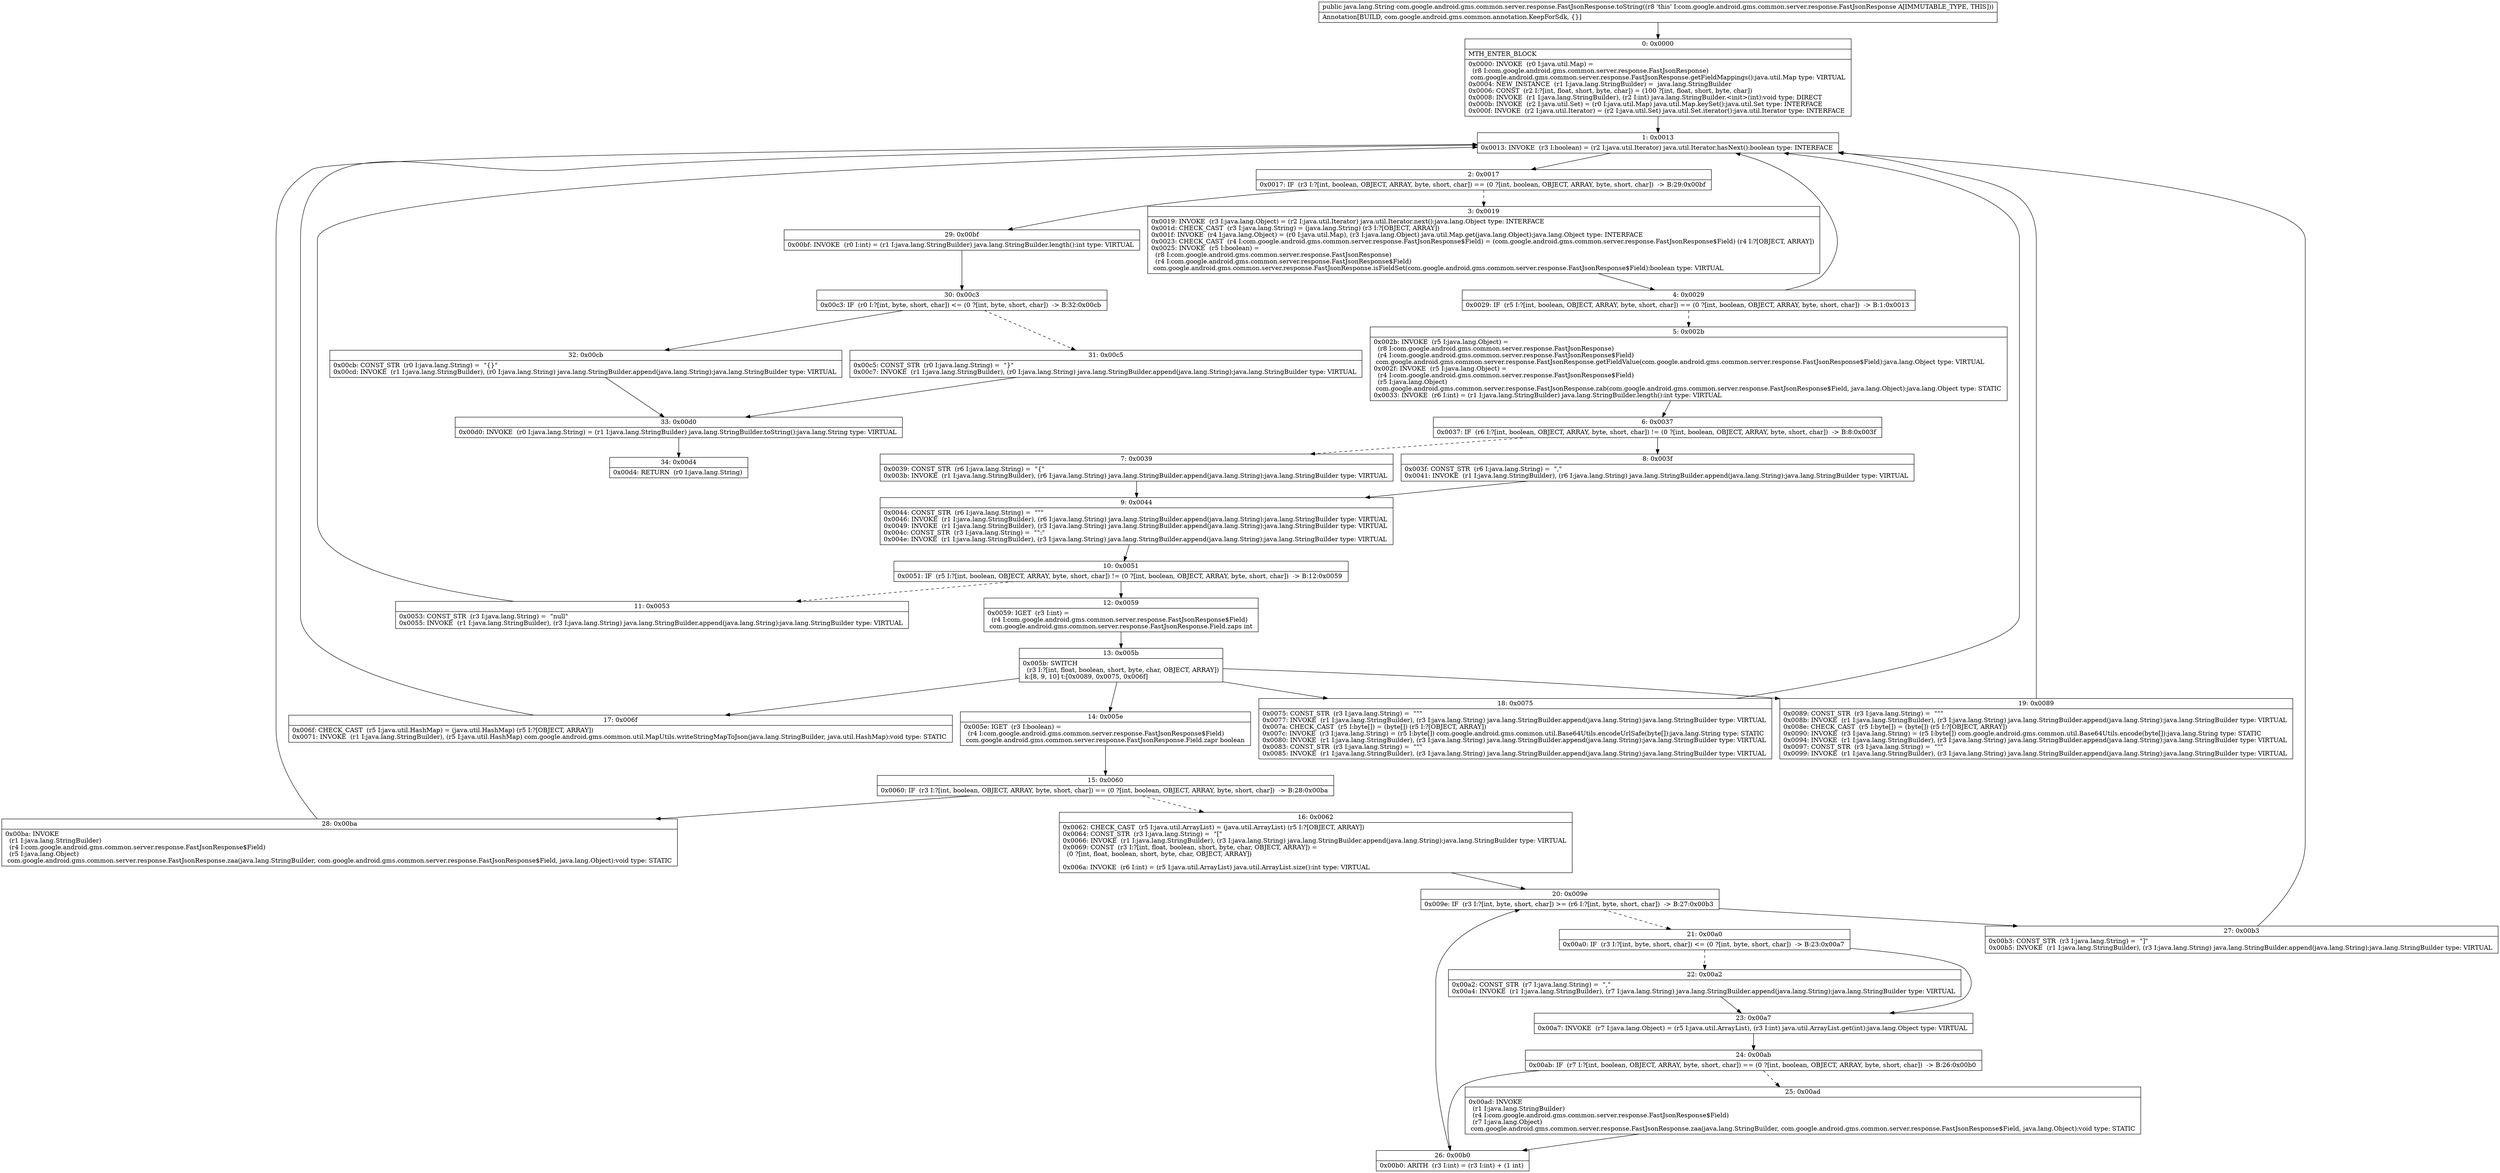 digraph "CFG forcom.google.android.gms.common.server.response.FastJsonResponse.toString()Ljava\/lang\/String;" {
Node_0 [shape=record,label="{0\:\ 0x0000|MTH_ENTER_BLOCK\l|0x0000: INVOKE  (r0 I:java.util.Map) = \l  (r8 I:com.google.android.gms.common.server.response.FastJsonResponse)\l com.google.android.gms.common.server.response.FastJsonResponse.getFieldMappings():java.util.Map type: VIRTUAL \l0x0004: NEW_INSTANCE  (r1 I:java.lang.StringBuilder) =  java.lang.StringBuilder \l0x0006: CONST  (r2 I:?[int, float, short, byte, char]) = (100 ?[int, float, short, byte, char]) \l0x0008: INVOKE  (r1 I:java.lang.StringBuilder), (r2 I:int) java.lang.StringBuilder.\<init\>(int):void type: DIRECT \l0x000b: INVOKE  (r2 I:java.util.Set) = (r0 I:java.util.Map) java.util.Map.keySet():java.util.Set type: INTERFACE \l0x000f: INVOKE  (r2 I:java.util.Iterator) = (r2 I:java.util.Set) java.util.Set.iterator():java.util.Iterator type: INTERFACE \l}"];
Node_1 [shape=record,label="{1\:\ 0x0013|0x0013: INVOKE  (r3 I:boolean) = (r2 I:java.util.Iterator) java.util.Iterator.hasNext():boolean type: INTERFACE \l}"];
Node_2 [shape=record,label="{2\:\ 0x0017|0x0017: IF  (r3 I:?[int, boolean, OBJECT, ARRAY, byte, short, char]) == (0 ?[int, boolean, OBJECT, ARRAY, byte, short, char])  \-\> B:29:0x00bf \l}"];
Node_3 [shape=record,label="{3\:\ 0x0019|0x0019: INVOKE  (r3 I:java.lang.Object) = (r2 I:java.util.Iterator) java.util.Iterator.next():java.lang.Object type: INTERFACE \l0x001d: CHECK_CAST  (r3 I:java.lang.String) = (java.lang.String) (r3 I:?[OBJECT, ARRAY]) \l0x001f: INVOKE  (r4 I:java.lang.Object) = (r0 I:java.util.Map), (r3 I:java.lang.Object) java.util.Map.get(java.lang.Object):java.lang.Object type: INTERFACE \l0x0023: CHECK_CAST  (r4 I:com.google.android.gms.common.server.response.FastJsonResponse$Field) = (com.google.android.gms.common.server.response.FastJsonResponse$Field) (r4 I:?[OBJECT, ARRAY]) \l0x0025: INVOKE  (r5 I:boolean) = \l  (r8 I:com.google.android.gms.common.server.response.FastJsonResponse)\l  (r4 I:com.google.android.gms.common.server.response.FastJsonResponse$Field)\l com.google.android.gms.common.server.response.FastJsonResponse.isFieldSet(com.google.android.gms.common.server.response.FastJsonResponse$Field):boolean type: VIRTUAL \l}"];
Node_4 [shape=record,label="{4\:\ 0x0029|0x0029: IF  (r5 I:?[int, boolean, OBJECT, ARRAY, byte, short, char]) == (0 ?[int, boolean, OBJECT, ARRAY, byte, short, char])  \-\> B:1:0x0013 \l}"];
Node_5 [shape=record,label="{5\:\ 0x002b|0x002b: INVOKE  (r5 I:java.lang.Object) = \l  (r8 I:com.google.android.gms.common.server.response.FastJsonResponse)\l  (r4 I:com.google.android.gms.common.server.response.FastJsonResponse$Field)\l com.google.android.gms.common.server.response.FastJsonResponse.getFieldValue(com.google.android.gms.common.server.response.FastJsonResponse$Field):java.lang.Object type: VIRTUAL \l0x002f: INVOKE  (r5 I:java.lang.Object) = \l  (r4 I:com.google.android.gms.common.server.response.FastJsonResponse$Field)\l  (r5 I:java.lang.Object)\l com.google.android.gms.common.server.response.FastJsonResponse.zab(com.google.android.gms.common.server.response.FastJsonResponse$Field, java.lang.Object):java.lang.Object type: STATIC \l0x0033: INVOKE  (r6 I:int) = (r1 I:java.lang.StringBuilder) java.lang.StringBuilder.length():int type: VIRTUAL \l}"];
Node_6 [shape=record,label="{6\:\ 0x0037|0x0037: IF  (r6 I:?[int, boolean, OBJECT, ARRAY, byte, short, char]) != (0 ?[int, boolean, OBJECT, ARRAY, byte, short, char])  \-\> B:8:0x003f \l}"];
Node_7 [shape=record,label="{7\:\ 0x0039|0x0039: CONST_STR  (r6 I:java.lang.String) =  \"\{\" \l0x003b: INVOKE  (r1 I:java.lang.StringBuilder), (r6 I:java.lang.String) java.lang.StringBuilder.append(java.lang.String):java.lang.StringBuilder type: VIRTUAL \l}"];
Node_8 [shape=record,label="{8\:\ 0x003f|0x003f: CONST_STR  (r6 I:java.lang.String) =  \",\" \l0x0041: INVOKE  (r1 I:java.lang.StringBuilder), (r6 I:java.lang.String) java.lang.StringBuilder.append(java.lang.String):java.lang.StringBuilder type: VIRTUAL \l}"];
Node_9 [shape=record,label="{9\:\ 0x0044|0x0044: CONST_STR  (r6 I:java.lang.String) =  \"\"\" \l0x0046: INVOKE  (r1 I:java.lang.StringBuilder), (r6 I:java.lang.String) java.lang.StringBuilder.append(java.lang.String):java.lang.StringBuilder type: VIRTUAL \l0x0049: INVOKE  (r1 I:java.lang.StringBuilder), (r3 I:java.lang.String) java.lang.StringBuilder.append(java.lang.String):java.lang.StringBuilder type: VIRTUAL \l0x004c: CONST_STR  (r3 I:java.lang.String) =  \"\":\" \l0x004e: INVOKE  (r1 I:java.lang.StringBuilder), (r3 I:java.lang.String) java.lang.StringBuilder.append(java.lang.String):java.lang.StringBuilder type: VIRTUAL \l}"];
Node_10 [shape=record,label="{10\:\ 0x0051|0x0051: IF  (r5 I:?[int, boolean, OBJECT, ARRAY, byte, short, char]) != (0 ?[int, boolean, OBJECT, ARRAY, byte, short, char])  \-\> B:12:0x0059 \l}"];
Node_11 [shape=record,label="{11\:\ 0x0053|0x0053: CONST_STR  (r3 I:java.lang.String) =  \"null\" \l0x0055: INVOKE  (r1 I:java.lang.StringBuilder), (r3 I:java.lang.String) java.lang.StringBuilder.append(java.lang.String):java.lang.StringBuilder type: VIRTUAL \l}"];
Node_12 [shape=record,label="{12\:\ 0x0059|0x0059: IGET  (r3 I:int) = \l  (r4 I:com.google.android.gms.common.server.response.FastJsonResponse$Field)\l com.google.android.gms.common.server.response.FastJsonResponse.Field.zaps int \l}"];
Node_13 [shape=record,label="{13\:\ 0x005b|0x005b: SWITCH  \l  (r3 I:?[int, float, boolean, short, byte, char, OBJECT, ARRAY])\l k:[8, 9, 10] t:[0x0089, 0x0075, 0x006f] \l}"];
Node_14 [shape=record,label="{14\:\ 0x005e|0x005e: IGET  (r3 I:boolean) = \l  (r4 I:com.google.android.gms.common.server.response.FastJsonResponse$Field)\l com.google.android.gms.common.server.response.FastJsonResponse.Field.zapr boolean \l}"];
Node_15 [shape=record,label="{15\:\ 0x0060|0x0060: IF  (r3 I:?[int, boolean, OBJECT, ARRAY, byte, short, char]) == (0 ?[int, boolean, OBJECT, ARRAY, byte, short, char])  \-\> B:28:0x00ba \l}"];
Node_16 [shape=record,label="{16\:\ 0x0062|0x0062: CHECK_CAST  (r5 I:java.util.ArrayList) = (java.util.ArrayList) (r5 I:?[OBJECT, ARRAY]) \l0x0064: CONST_STR  (r3 I:java.lang.String) =  \"[\" \l0x0066: INVOKE  (r1 I:java.lang.StringBuilder), (r3 I:java.lang.String) java.lang.StringBuilder.append(java.lang.String):java.lang.StringBuilder type: VIRTUAL \l0x0069: CONST  (r3 I:?[int, float, boolean, short, byte, char, OBJECT, ARRAY]) = \l  (0 ?[int, float, boolean, short, byte, char, OBJECT, ARRAY])\l \l0x006a: INVOKE  (r6 I:int) = (r5 I:java.util.ArrayList) java.util.ArrayList.size():int type: VIRTUAL \l}"];
Node_17 [shape=record,label="{17\:\ 0x006f|0x006f: CHECK_CAST  (r5 I:java.util.HashMap) = (java.util.HashMap) (r5 I:?[OBJECT, ARRAY]) \l0x0071: INVOKE  (r1 I:java.lang.StringBuilder), (r5 I:java.util.HashMap) com.google.android.gms.common.util.MapUtils.writeStringMapToJson(java.lang.StringBuilder, java.util.HashMap):void type: STATIC \l}"];
Node_18 [shape=record,label="{18\:\ 0x0075|0x0075: CONST_STR  (r3 I:java.lang.String) =  \"\"\" \l0x0077: INVOKE  (r1 I:java.lang.StringBuilder), (r3 I:java.lang.String) java.lang.StringBuilder.append(java.lang.String):java.lang.StringBuilder type: VIRTUAL \l0x007a: CHECK_CAST  (r5 I:byte[]) = (byte[]) (r5 I:?[OBJECT, ARRAY]) \l0x007c: INVOKE  (r3 I:java.lang.String) = (r5 I:byte[]) com.google.android.gms.common.util.Base64Utils.encodeUrlSafe(byte[]):java.lang.String type: STATIC \l0x0080: INVOKE  (r1 I:java.lang.StringBuilder), (r3 I:java.lang.String) java.lang.StringBuilder.append(java.lang.String):java.lang.StringBuilder type: VIRTUAL \l0x0083: CONST_STR  (r3 I:java.lang.String) =  \"\"\" \l0x0085: INVOKE  (r1 I:java.lang.StringBuilder), (r3 I:java.lang.String) java.lang.StringBuilder.append(java.lang.String):java.lang.StringBuilder type: VIRTUAL \l}"];
Node_19 [shape=record,label="{19\:\ 0x0089|0x0089: CONST_STR  (r3 I:java.lang.String) =  \"\"\" \l0x008b: INVOKE  (r1 I:java.lang.StringBuilder), (r3 I:java.lang.String) java.lang.StringBuilder.append(java.lang.String):java.lang.StringBuilder type: VIRTUAL \l0x008e: CHECK_CAST  (r5 I:byte[]) = (byte[]) (r5 I:?[OBJECT, ARRAY]) \l0x0090: INVOKE  (r3 I:java.lang.String) = (r5 I:byte[]) com.google.android.gms.common.util.Base64Utils.encode(byte[]):java.lang.String type: STATIC \l0x0094: INVOKE  (r1 I:java.lang.StringBuilder), (r3 I:java.lang.String) java.lang.StringBuilder.append(java.lang.String):java.lang.StringBuilder type: VIRTUAL \l0x0097: CONST_STR  (r3 I:java.lang.String) =  \"\"\" \l0x0099: INVOKE  (r1 I:java.lang.StringBuilder), (r3 I:java.lang.String) java.lang.StringBuilder.append(java.lang.String):java.lang.StringBuilder type: VIRTUAL \l}"];
Node_20 [shape=record,label="{20\:\ 0x009e|0x009e: IF  (r3 I:?[int, byte, short, char]) \>= (r6 I:?[int, byte, short, char])  \-\> B:27:0x00b3 \l}"];
Node_21 [shape=record,label="{21\:\ 0x00a0|0x00a0: IF  (r3 I:?[int, byte, short, char]) \<= (0 ?[int, byte, short, char])  \-\> B:23:0x00a7 \l}"];
Node_22 [shape=record,label="{22\:\ 0x00a2|0x00a2: CONST_STR  (r7 I:java.lang.String) =  \",\" \l0x00a4: INVOKE  (r1 I:java.lang.StringBuilder), (r7 I:java.lang.String) java.lang.StringBuilder.append(java.lang.String):java.lang.StringBuilder type: VIRTUAL \l}"];
Node_23 [shape=record,label="{23\:\ 0x00a7|0x00a7: INVOKE  (r7 I:java.lang.Object) = (r5 I:java.util.ArrayList), (r3 I:int) java.util.ArrayList.get(int):java.lang.Object type: VIRTUAL \l}"];
Node_24 [shape=record,label="{24\:\ 0x00ab|0x00ab: IF  (r7 I:?[int, boolean, OBJECT, ARRAY, byte, short, char]) == (0 ?[int, boolean, OBJECT, ARRAY, byte, short, char])  \-\> B:26:0x00b0 \l}"];
Node_25 [shape=record,label="{25\:\ 0x00ad|0x00ad: INVOKE  \l  (r1 I:java.lang.StringBuilder)\l  (r4 I:com.google.android.gms.common.server.response.FastJsonResponse$Field)\l  (r7 I:java.lang.Object)\l com.google.android.gms.common.server.response.FastJsonResponse.zaa(java.lang.StringBuilder, com.google.android.gms.common.server.response.FastJsonResponse$Field, java.lang.Object):void type: STATIC \l}"];
Node_26 [shape=record,label="{26\:\ 0x00b0|0x00b0: ARITH  (r3 I:int) = (r3 I:int) + (1 int) \l}"];
Node_27 [shape=record,label="{27\:\ 0x00b3|0x00b3: CONST_STR  (r3 I:java.lang.String) =  \"]\" \l0x00b5: INVOKE  (r1 I:java.lang.StringBuilder), (r3 I:java.lang.String) java.lang.StringBuilder.append(java.lang.String):java.lang.StringBuilder type: VIRTUAL \l}"];
Node_28 [shape=record,label="{28\:\ 0x00ba|0x00ba: INVOKE  \l  (r1 I:java.lang.StringBuilder)\l  (r4 I:com.google.android.gms.common.server.response.FastJsonResponse$Field)\l  (r5 I:java.lang.Object)\l com.google.android.gms.common.server.response.FastJsonResponse.zaa(java.lang.StringBuilder, com.google.android.gms.common.server.response.FastJsonResponse$Field, java.lang.Object):void type: STATIC \l}"];
Node_29 [shape=record,label="{29\:\ 0x00bf|0x00bf: INVOKE  (r0 I:int) = (r1 I:java.lang.StringBuilder) java.lang.StringBuilder.length():int type: VIRTUAL \l}"];
Node_30 [shape=record,label="{30\:\ 0x00c3|0x00c3: IF  (r0 I:?[int, byte, short, char]) \<= (0 ?[int, byte, short, char])  \-\> B:32:0x00cb \l}"];
Node_31 [shape=record,label="{31\:\ 0x00c5|0x00c5: CONST_STR  (r0 I:java.lang.String) =  \"\}\" \l0x00c7: INVOKE  (r1 I:java.lang.StringBuilder), (r0 I:java.lang.String) java.lang.StringBuilder.append(java.lang.String):java.lang.StringBuilder type: VIRTUAL \l}"];
Node_32 [shape=record,label="{32\:\ 0x00cb|0x00cb: CONST_STR  (r0 I:java.lang.String) =  \"\{\}\" \l0x00cd: INVOKE  (r1 I:java.lang.StringBuilder), (r0 I:java.lang.String) java.lang.StringBuilder.append(java.lang.String):java.lang.StringBuilder type: VIRTUAL \l}"];
Node_33 [shape=record,label="{33\:\ 0x00d0|0x00d0: INVOKE  (r0 I:java.lang.String) = (r1 I:java.lang.StringBuilder) java.lang.StringBuilder.toString():java.lang.String type: VIRTUAL \l}"];
Node_34 [shape=record,label="{34\:\ 0x00d4|0x00d4: RETURN  (r0 I:java.lang.String) \l}"];
MethodNode[shape=record,label="{public java.lang.String com.google.android.gms.common.server.response.FastJsonResponse.toString((r8 'this' I:com.google.android.gms.common.server.response.FastJsonResponse A[IMMUTABLE_TYPE, THIS]))  | Annotation[BUILD, com.google.android.gms.common.annotation.KeepForSdk, \{\}]\l}"];
MethodNode -> Node_0;
Node_0 -> Node_1;
Node_1 -> Node_2;
Node_2 -> Node_3[style=dashed];
Node_2 -> Node_29;
Node_3 -> Node_4;
Node_4 -> Node_1;
Node_4 -> Node_5[style=dashed];
Node_5 -> Node_6;
Node_6 -> Node_7[style=dashed];
Node_6 -> Node_8;
Node_7 -> Node_9;
Node_8 -> Node_9;
Node_9 -> Node_10;
Node_10 -> Node_11[style=dashed];
Node_10 -> Node_12;
Node_11 -> Node_1;
Node_12 -> Node_13;
Node_13 -> Node_14;
Node_13 -> Node_17;
Node_13 -> Node_18;
Node_13 -> Node_19;
Node_14 -> Node_15;
Node_15 -> Node_16[style=dashed];
Node_15 -> Node_28;
Node_16 -> Node_20;
Node_17 -> Node_1;
Node_18 -> Node_1;
Node_19 -> Node_1;
Node_20 -> Node_21[style=dashed];
Node_20 -> Node_27;
Node_21 -> Node_22[style=dashed];
Node_21 -> Node_23;
Node_22 -> Node_23;
Node_23 -> Node_24;
Node_24 -> Node_25[style=dashed];
Node_24 -> Node_26;
Node_25 -> Node_26;
Node_26 -> Node_20;
Node_27 -> Node_1;
Node_28 -> Node_1;
Node_29 -> Node_30;
Node_30 -> Node_31[style=dashed];
Node_30 -> Node_32;
Node_31 -> Node_33;
Node_32 -> Node_33;
Node_33 -> Node_34;
}


